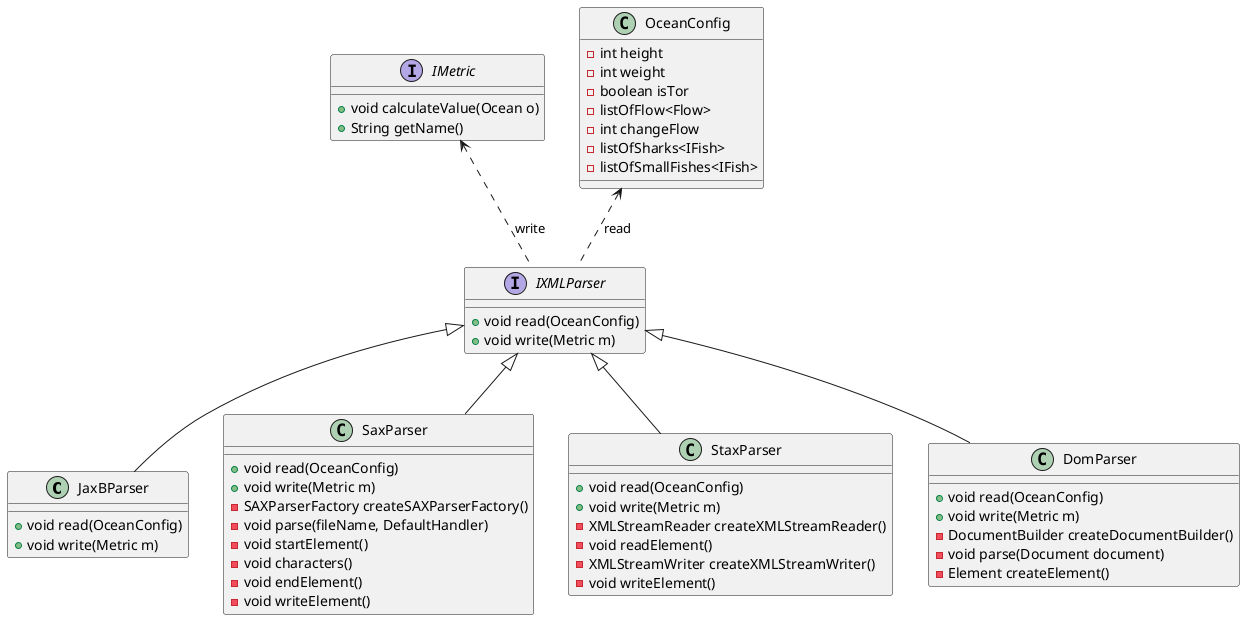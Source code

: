 @startuml

JaxBParser -up-|> IXMLParser
SaxParser -up-|> IXMLParser
StaxParser -up-|> IXMLParser
DomParser -up-|> IXMLParser

IXMLParser .up.> OceanConfig:  read
IXMLParser .up.> IMetric:  write

class OceanConfig{
- int height
- int weight
- boolean isTor
- listOfFlow<Flow>
- int changeFlow
- listOfSharks<IFish>
- listOfSmallFishes<IFish>
}

interface IMetric{
+ void calculateValue(Ocean o)
+ String getName()
}

interface IXMLParser {
+ void read(OceanConfig)
+ void write(Metric m)
}

class JaxBParser {
+ void read(OceanConfig)
+ void write(Metric m)
}

class DomParser {
+ void read(OceanConfig)
+ void write(Metric m)
- DocumentBuilder createDocumentBuilder()
- void parse(Document document)
- Element createElement()
}


class SaxParser {
+ void read(OceanConfig)
+ void write(Metric m)
- SAXParserFactory createSAXParserFactory()
- void parse(fileName, DefaultHandler)
- void startElement()
- void characters()
- void endElement()
- void writeElement()
}

class StaxParser {
+ void read(OceanConfig)
+ void write(Metric m)
- XMLStreamReader createXMLStreamReader()
- void readElement()
- XMLStreamWriter createXMLStreamWriter()
- void writeElement()
}

@enduml
